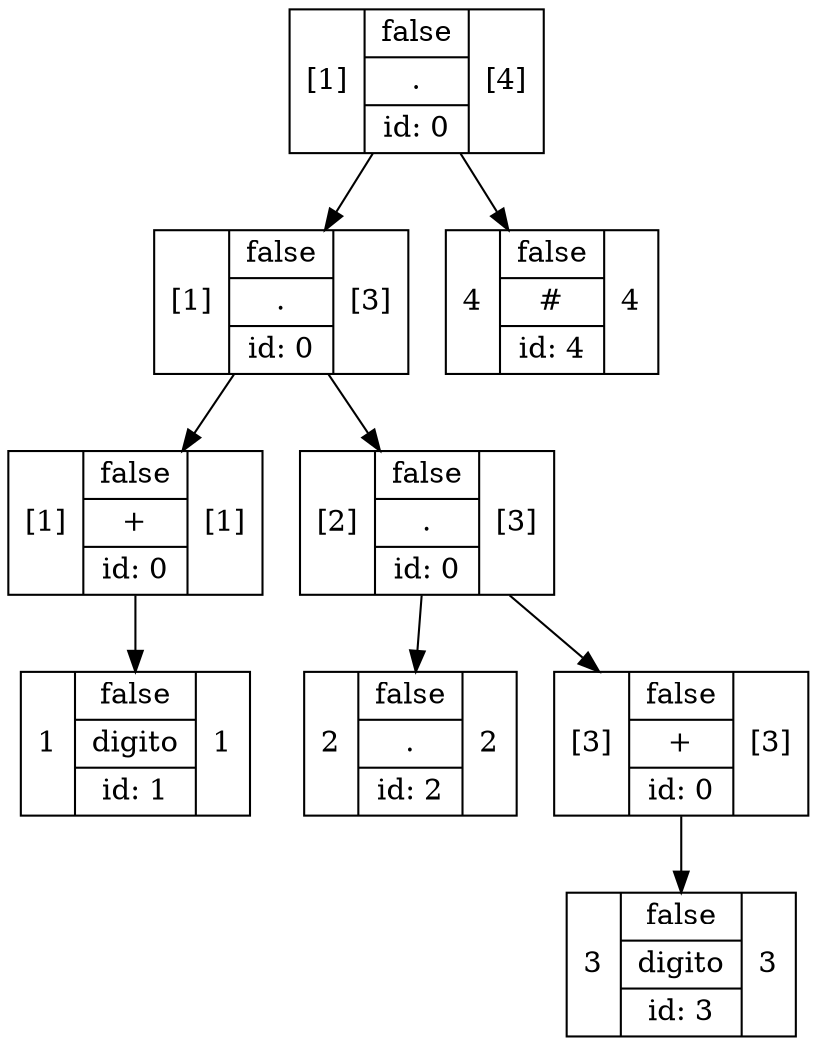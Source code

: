 digraph structs {
    node [shape=record];-27[label="[1]|{false|{.}|id: 0}|[4]"];
-26[label="[1]|{false|{.}|id: 0}|[3]"];
-23[label="[1]|{false|{+}|id: 0}|[1]"];
1[label="1|{false|{digito}|id: 1}|1"];
-26[label="[1]|{false|{.}|id: 0}|[3]"];
-25[label="[2]|{false|{.}|id: 0}|[3]"];
2[label="2|{false|{.}|id: 2}|2"];
-25[label="[2]|{false|{.}|id: 0}|[3]"];
-24[label="[3]|{false|{+}|id: 0}|[3]"];
3[label="3|{false|{digito}|id: 3}|3"];
-27[label="[1]|{false|{.}|id: 0}|[4]"];
4[label="4|{false|{#}|id: 4}|4"];
-27 -> -26;
-26 -> -23;
-23 -> 1;
-26 -> -25;
-25 -> 2;
-25 -> -24;
-24 -> 3;
-27 -> 4;

}